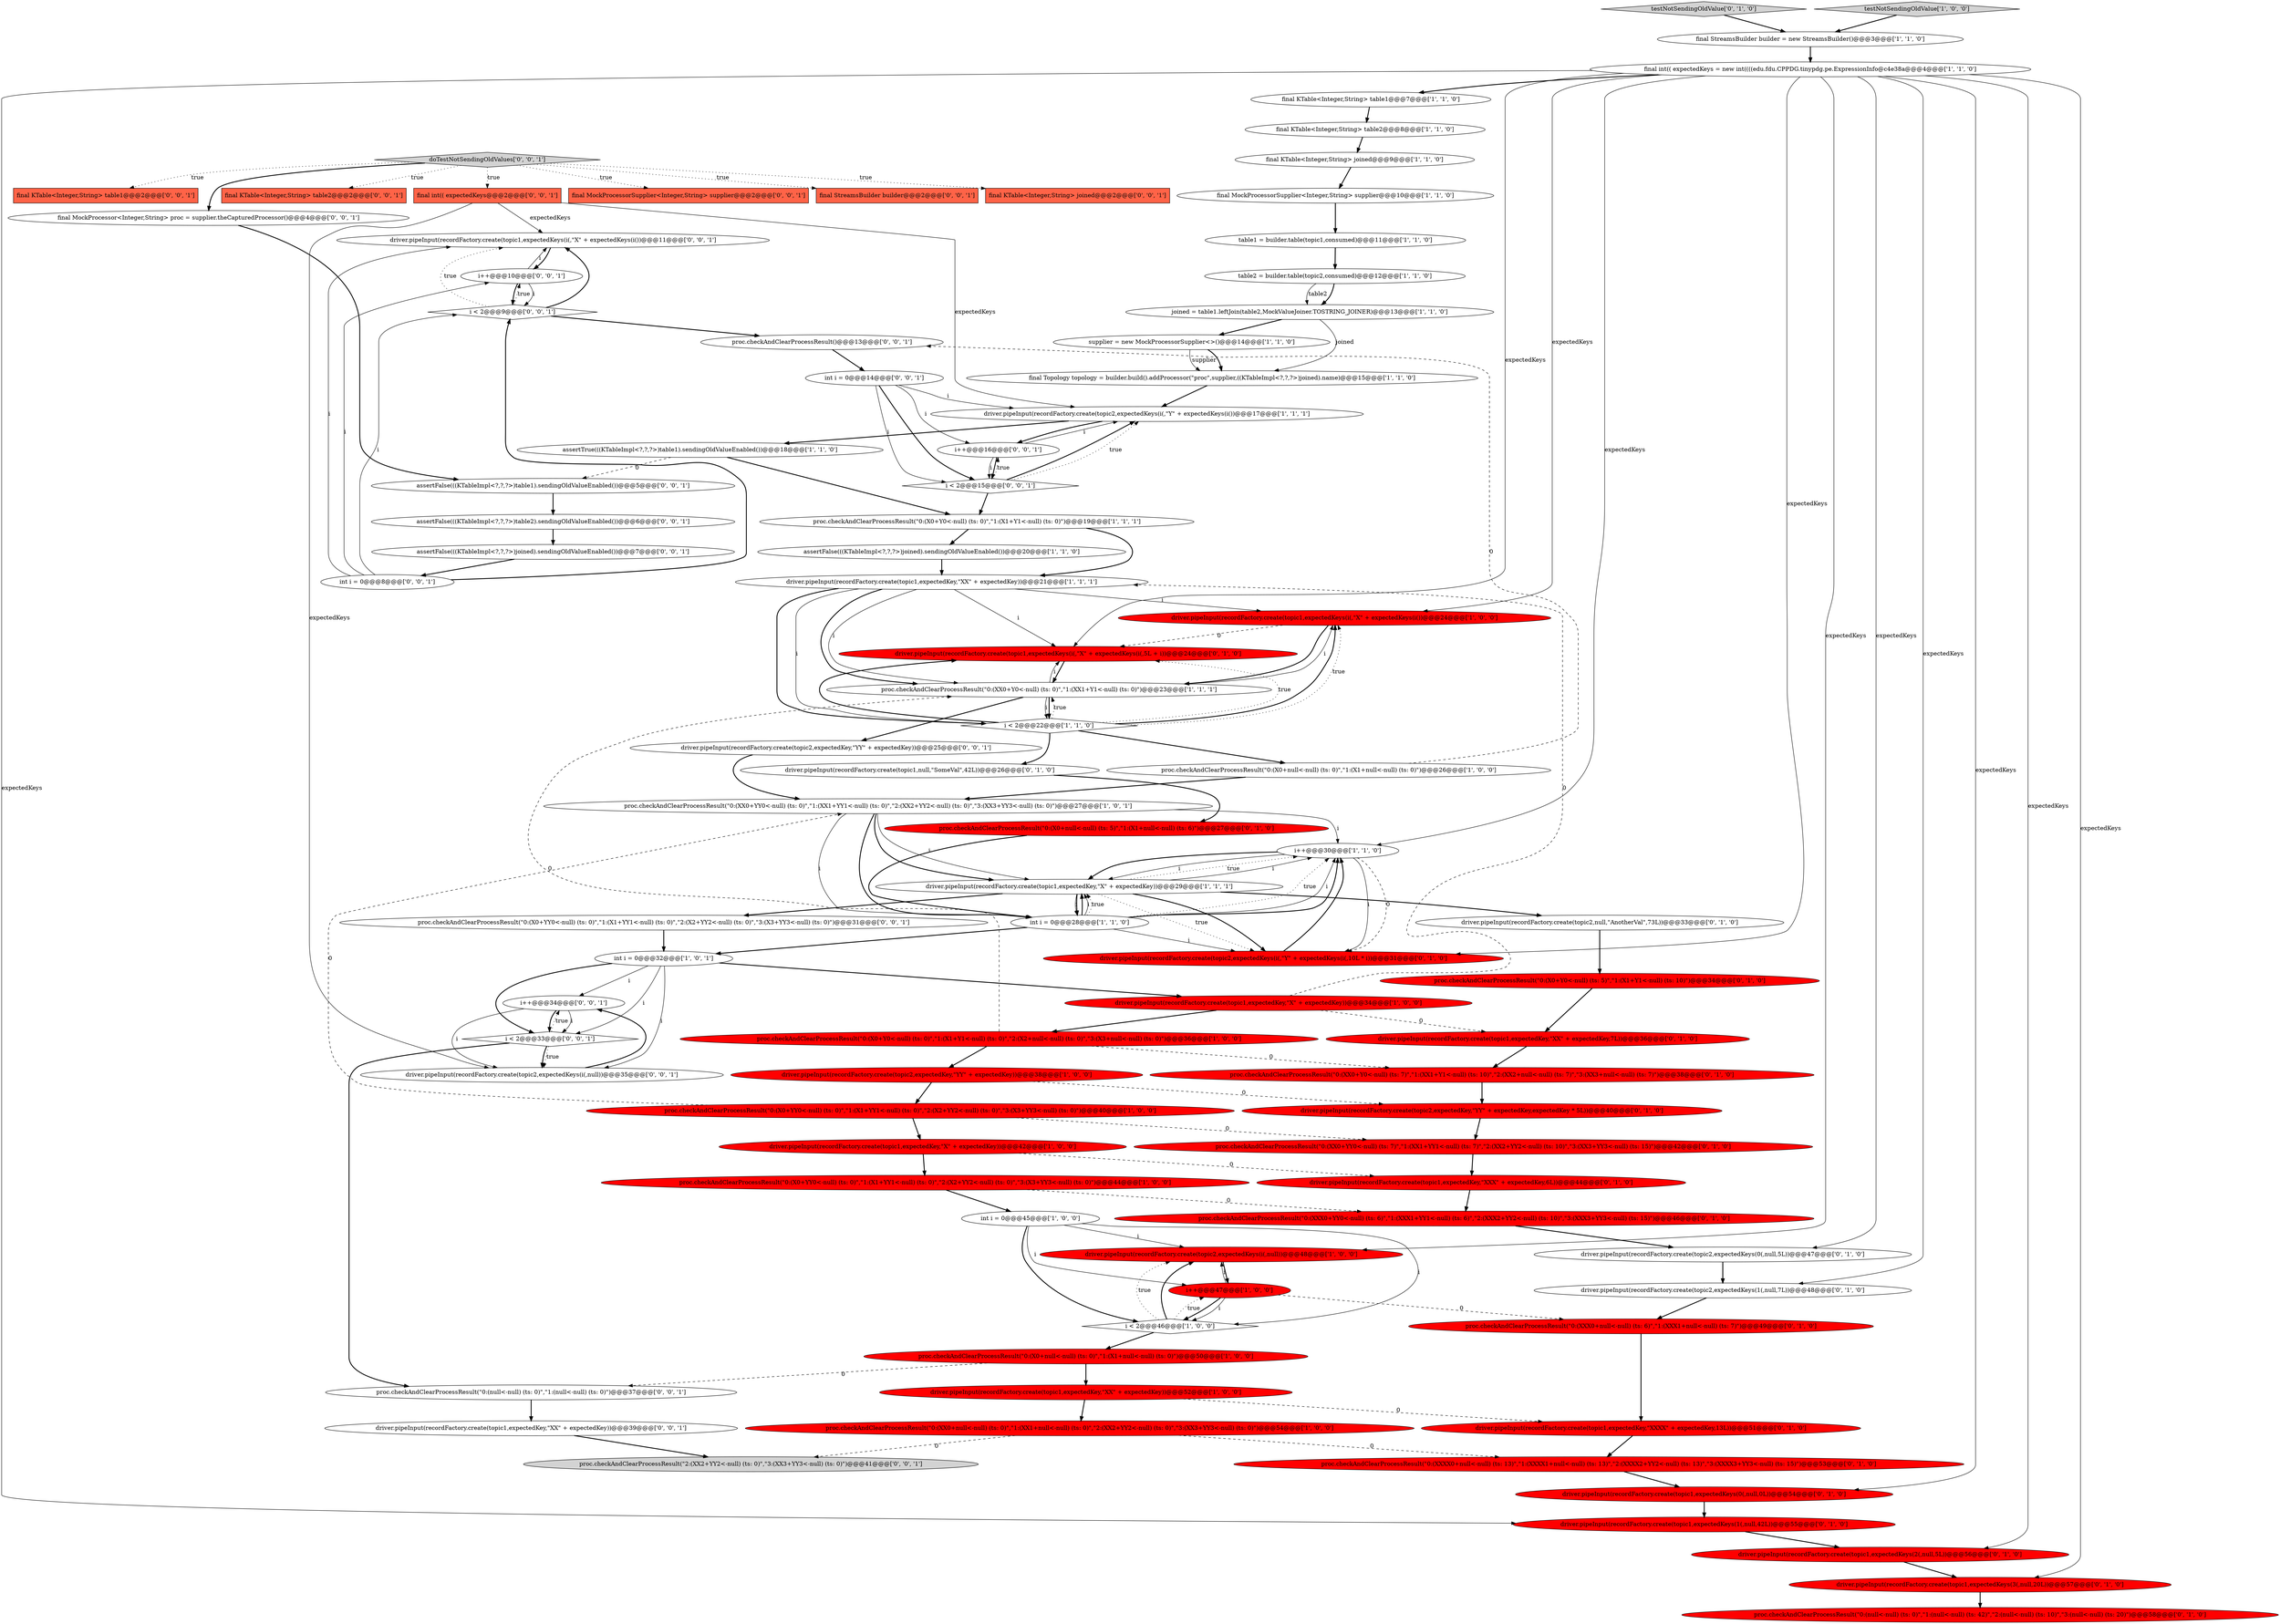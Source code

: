 digraph {
70 [style = filled, label = "final MockProcessorSupplier<Integer,String> supplier@@@2@@@['0', '0', '1']", fillcolor = tomato, shape = box image = "AAA0AAABBB3BBB"];
60 [style = filled, label = "driver.pipeInput(recordFactory.create(topic1,expectedKeys(1(,null,42L))@@@55@@@['0', '1', '0']", fillcolor = red, shape = ellipse image = "AAA1AAABBB2BBB"];
61 [style = filled, label = "proc.checkAndClearProcessResult(\"0:(XX0+Y0<-null) (ts: 7)\",\"1:(XX1+Y1<-null) (ts: 10)\",\"2:(XX2+null<-null) (ts: 7)\",\"3:(XX3+null<-null) (ts: 7)\")@@@38@@@['0', '1', '0']", fillcolor = red, shape = ellipse image = "AAA1AAABBB2BBB"];
72 [style = filled, label = "assertFalse(((KTableImpl<?,?,?>)table2).sendingOldValueEnabled())@@@6@@@['0', '0', '1']", fillcolor = white, shape = ellipse image = "AAA0AAABBB3BBB"];
74 [style = filled, label = "proc.checkAndClearProcessResult(\"0:(null<-null) (ts: 0)\",\"1:(null<-null) (ts: 0)\")@@@37@@@['0', '0', '1']", fillcolor = white, shape = ellipse image = "AAA0AAABBB3BBB"];
86 [style = filled, label = "final StreamsBuilder builder@@@2@@@['0', '0', '1']", fillcolor = tomato, shape = box image = "AAA0AAABBB3BBB"];
46 [style = filled, label = "driver.pipeInput(recordFactory.create(topic1,expectedKeys(0(,null,0L))@@@54@@@['0', '1', '0']", fillcolor = red, shape = ellipse image = "AAA1AAABBB2BBB"];
80 [style = filled, label = "doTestNotSendingOldValues['0', '0', '1']", fillcolor = lightgray, shape = diamond image = "AAA0AAABBB3BBB"];
18 [style = filled, label = "supplier = new MockProcessorSupplier<>()@@@14@@@['1', '1', '0']", fillcolor = white, shape = ellipse image = "AAA0AAABBB1BBB"];
54 [style = filled, label = "driver.pipeInput(recordFactory.create(topic1,expectedKey,\"XXXX\" + expectedKey,13L))@@@51@@@['0', '1', '0']", fillcolor = red, shape = ellipse image = "AAA1AAABBB2BBB"];
62 [style = filled, label = "i++@@@34@@@['0', '0', '1']", fillcolor = white, shape = ellipse image = "AAA0AAABBB3BBB"];
15 [style = filled, label = "proc.checkAndClearProcessResult(\"0:(X0+YY0<-null) (ts: 0)\",\"1:(X1+YY1<-null) (ts: 0)\",\"2:(X2+YY2<-null) (ts: 0)\",\"3:(X3+YY3<-null) (ts: 0)\")@@@40@@@['1', '0', '0']", fillcolor = red, shape = ellipse image = "AAA1AAABBB1BBB"];
85 [style = filled, label = "proc.checkAndClearProcessResult(\"0:(X0+YY0<-null) (ts: 0)\",\"1:(X1+YY1<-null) (ts: 0)\",\"2:(X2+YY2<-null) (ts: 0)\",\"3:(X3+YY3<-null) (ts: 0)\")@@@31@@@['0', '0', '1']", fillcolor = white, shape = ellipse image = "AAA0AAABBB3BBB"];
83 [style = filled, label = "int i = 0@@@14@@@['0', '0', '1']", fillcolor = white, shape = ellipse image = "AAA0AAABBB3BBB"];
2 [style = filled, label = "joined = table1.leftJoin(table2,MockValueJoiner.TOSTRING_JOINER)@@@13@@@['1', '1', '0']", fillcolor = white, shape = ellipse image = "AAA0AAABBB1BBB"];
75 [style = filled, label = "assertFalse(((KTableImpl<?,?,?>)table1).sendingOldValueEnabled())@@@5@@@['0', '0', '1']", fillcolor = white, shape = ellipse image = "AAA0AAABBB3BBB"];
24 [style = filled, label = "i++@@@30@@@['1', '1', '0']", fillcolor = white, shape = ellipse image = "AAA0AAABBB1BBB"];
43 [style = filled, label = "proc.checkAndClearProcessResult(\"0:(null<-null) (ts: 0)\",\"1:(null<-null) (ts: 42)\",\"2:(null<-null) (ts: 10)\",\"3:(null<-null) (ts: 20)\")@@@58@@@['0', '1', '0']", fillcolor = red, shape = ellipse image = "AAA1AAABBB2BBB"];
65 [style = filled, label = "final KTable<Integer,String> table2@@@2@@@['0', '0', '1']", fillcolor = tomato, shape = box image = "AAA0AAABBB3BBB"];
13 [style = filled, label = "driver.pipeInput(recordFactory.create(topic2,expectedKeys(i(,null))@@@48@@@['1', '0', '0']", fillcolor = red, shape = ellipse image = "AAA1AAABBB1BBB"];
38 [style = filled, label = "final StreamsBuilder builder = new StreamsBuilder()@@@3@@@['1', '1', '0']", fillcolor = white, shape = ellipse image = "AAA0AAABBB1BBB"];
77 [style = filled, label = "proc.checkAndClearProcessResult(\"2:(XX2+YY2<-null) (ts: 0)\",\"3:(XX3+YY3<-null) (ts: 0)\")@@@41@@@['0', '0', '1']", fillcolor = lightgray, shape = ellipse image = "AAA0AAABBB3BBB"];
23 [style = filled, label = "final MockProcessorSupplier<Integer,String> supplier@@@10@@@['1', '1', '0']", fillcolor = white, shape = ellipse image = "AAA0AAABBB1BBB"];
27 [style = filled, label = "final KTable<Integer,String> joined@@@9@@@['1', '1', '0']", fillcolor = white, shape = ellipse image = "AAA0AAABBB1BBB"];
12 [style = filled, label = "final KTable<Integer,String> table2@@@8@@@['1', '1', '0']", fillcolor = white, shape = ellipse image = "AAA0AAABBB1BBB"];
81 [style = filled, label = "driver.pipeInput(recordFactory.create(topic1,expectedKeys(i(,\"X\" + expectedKeys(i())@@@11@@@['0', '0', '1']", fillcolor = white, shape = ellipse image = "AAA0AAABBB3BBB"];
36 [style = filled, label = "int i = 0@@@28@@@['1', '1', '0']", fillcolor = white, shape = ellipse image = "AAA0AAABBB1BBB"];
25 [style = filled, label = "proc.checkAndClearProcessResult(\"0:(X0+Y0<-null) (ts: 0)\",\"1:(X1+Y1<-null) (ts: 0)\")@@@19@@@['1', '1', '1']", fillcolor = white, shape = ellipse image = "AAA0AAABBB1BBB"];
56 [style = filled, label = "driver.pipeInput(recordFactory.create(topic1,expectedKeys(3(,null,20L))@@@57@@@['0', '1', '0']", fillcolor = red, shape = ellipse image = "AAA1AAABBB2BBB"];
8 [style = filled, label = "int i = 0@@@32@@@['1', '0', '1']", fillcolor = white, shape = ellipse image = "AAA0AAABBB1BBB"];
22 [style = filled, label = "driver.pipeInput(recordFactory.create(topic2,expectedKey,\"YY\" + expectedKey))@@@38@@@['1', '0', '0']", fillcolor = red, shape = ellipse image = "AAA1AAABBB1BBB"];
28 [style = filled, label = "driver.pipeInput(recordFactory.create(topic1,expectedKey,\"XX\" + expectedKey))@@@52@@@['1', '0', '0']", fillcolor = red, shape = ellipse image = "AAA1AAABBB1BBB"];
10 [style = filled, label = "proc.checkAndClearProcessResult(\"0:(X0+Y0<-null) (ts: 0)\",\"1:(X1+Y1<-null) (ts: 0)\",\"2:(X2+null<-null) (ts: 0)\",\"3:(X3+null<-null) (ts: 0)\")@@@36@@@['1', '0', '0']", fillcolor = red, shape = ellipse image = "AAA1AAABBB1BBB"];
44 [style = filled, label = "proc.checkAndClearProcessResult(\"0:(XXX0+null<-null) (ts: 6)\",\"1:(XXX1+null<-null) (ts: 7)\")@@@49@@@['0', '1', '0']", fillcolor = red, shape = ellipse image = "AAA1AAABBB2BBB"];
26 [style = filled, label = "i < 2@@@46@@@['1', '0', '0']", fillcolor = white, shape = diamond image = "AAA0AAABBB1BBB"];
84 [style = filled, label = "driver.pipeInput(recordFactory.create(topic1,expectedKey,\"XX\" + expectedKey))@@@39@@@['0', '0', '1']", fillcolor = white, shape = ellipse image = "AAA0AAABBB3BBB"];
48 [style = filled, label = "driver.pipeInput(recordFactory.create(topic2,expectedKeys(i(,\"Y\" + expectedKeys(i(,10L * i))@@@31@@@['0', '1', '0']", fillcolor = red, shape = ellipse image = "AAA1AAABBB2BBB"];
14 [style = filled, label = "driver.pipeInput(recordFactory.create(topic2,expectedKeys(i(,\"Y\" + expectedKeys(i())@@@17@@@['1', '1', '1']", fillcolor = white, shape = ellipse image = "AAA0AAABBB1BBB"];
87 [style = filled, label = "i < 2@@@15@@@['0', '0', '1']", fillcolor = white, shape = diamond image = "AAA0AAABBB3BBB"];
55 [style = filled, label = "proc.checkAndClearProcessResult(\"0:(XXXX0+null<-null) (ts: 13)\",\"1:(XXXX1+null<-null) (ts: 13)\",\"2:(XXXX2+YY2<-null) (ts: 13)\",\"3:(XXXX3+YY3<-null) (ts: 15)\")@@@53@@@['0', '1', '0']", fillcolor = red, shape = ellipse image = "AAA1AAABBB2BBB"];
57 [style = filled, label = "proc.checkAndClearProcessResult(\"0:(XXX0+YY0<-null) (ts: 6)\",\"1:(XXX1+YY1<-null) (ts: 6)\",\"2:(XXX2+YY2<-null) (ts: 10)\",\"3:(XXX3+YY3<-null) (ts: 15)\")@@@46@@@['0', '1', '0']", fillcolor = red, shape = ellipse image = "AAA1AAABBB2BBB"];
58 [style = filled, label = "driver.pipeInput(recordFactory.create(topic1,expectedKeys(2(,null,5L))@@@56@@@['0', '1', '0']", fillcolor = red, shape = ellipse image = "AAA1AAABBB2BBB"];
73 [style = filled, label = "proc.checkAndClearProcessResult()@@@13@@@['0', '0', '1']", fillcolor = white, shape = ellipse image = "AAA0AAABBB3BBB"];
3 [style = filled, label = "i++@@@47@@@['1', '0', '0']", fillcolor = red, shape = ellipse image = "AAA1AAABBB1BBB"];
37 [style = filled, label = "driver.pipeInput(recordFactory.create(topic1,expectedKeys(i(,\"X\" + expectedKeys(i())@@@24@@@['1', '0', '0']", fillcolor = red, shape = ellipse image = "AAA1AAABBB1BBB"];
40 [style = filled, label = "driver.pipeInput(recordFactory.create(topic1,null,\"SomeVal\",42L))@@@26@@@['0', '1', '0']", fillcolor = white, shape = ellipse image = "AAA0AAABBB2BBB"];
63 [style = filled, label = "int i = 0@@@8@@@['0', '0', '1']", fillcolor = white, shape = ellipse image = "AAA0AAABBB3BBB"];
53 [style = filled, label = "driver.pipeInput(recordFactory.create(topic1,expectedKey,\"XX\" + expectedKey,7L))@@@36@@@['0', '1', '0']", fillcolor = red, shape = ellipse image = "AAA1AAABBB2BBB"];
64 [style = filled, label = "i++@@@10@@@['0', '0', '1']", fillcolor = white, shape = ellipse image = "AAA0AAABBB3BBB"];
88 [style = filled, label = "final int(( expectedKeys@@@2@@@['0', '0', '1']", fillcolor = tomato, shape = box image = "AAA0AAABBB3BBB"];
0 [style = filled, label = "driver.pipeInput(recordFactory.create(topic1,expectedKey,\"X\" + expectedKey))@@@34@@@['1', '0', '0']", fillcolor = red, shape = ellipse image = "AAA1AAABBB1BBB"];
39 [style = filled, label = "proc.checkAndClearProcessResult(\"0:(X0+null<-null) (ts: 5)\",\"1:(X1+null<-null) (ts: 6)\")@@@27@@@['0', '1', '0']", fillcolor = red, shape = ellipse image = "AAA1AAABBB2BBB"];
51 [style = filled, label = "driver.pipeInput(recordFactory.create(topic2,expectedKeys(0(,null,5L))@@@47@@@['0', '1', '0']", fillcolor = white, shape = ellipse image = "AAA0AAABBB2BBB"];
33 [style = filled, label = "driver.pipeInput(recordFactory.create(topic1,expectedKey,\"X\" + expectedKey))@@@29@@@['1', '1', '1']", fillcolor = white, shape = ellipse image = "AAA0AAABBB1BBB"];
71 [style = filled, label = "final KTable<Integer,String> joined@@@2@@@['0', '0', '1']", fillcolor = tomato, shape = box image = "AAA0AAABBB3BBB"];
49 [style = filled, label = "driver.pipeInput(recordFactory.create(topic2,null,\"AnotherVal\",73L))@@@33@@@['0', '1', '0']", fillcolor = white, shape = ellipse image = "AAA0AAABBB2BBB"];
67 [style = filled, label = "i++@@@16@@@['0', '0', '1']", fillcolor = white, shape = ellipse image = "AAA0AAABBB3BBB"];
79 [style = filled, label = "assertFalse(((KTableImpl<?,?,?>)joined).sendingOldValueEnabled())@@@7@@@['0', '0', '1']", fillcolor = white, shape = ellipse image = "AAA0AAABBB3BBB"];
19 [style = filled, label = "assertFalse(((KTableImpl<?,?,?>)joined).sendingOldValueEnabled())@@@20@@@['1', '1', '0']", fillcolor = white, shape = ellipse image = "AAA0AAABBB1BBB"];
32 [style = filled, label = "assertTrue(((KTableImpl<?,?,?>)table1).sendingOldValueEnabled())@@@18@@@['1', '1', '0']", fillcolor = white, shape = ellipse image = "AAA0AAABBB1BBB"];
35 [style = filled, label = "proc.checkAndClearProcessResult(\"0:(X0+null<-null) (ts: 0)\",\"1:(X1+null<-null) (ts: 0)\")@@@26@@@['1', '0', '0']", fillcolor = white, shape = ellipse image = "AAA0AAABBB1BBB"];
7 [style = filled, label = "i < 2@@@22@@@['1', '1', '0']", fillcolor = white, shape = diamond image = "AAA0AAABBB1BBB"];
6 [style = filled, label = "proc.checkAndClearProcessResult(\"0:(XX0+YY0<-null) (ts: 0)\",\"1:(XX1+YY1<-null) (ts: 0)\",\"2:(XX2+YY2<-null) (ts: 0)\",\"3:(XX3+YY3<-null) (ts: 0)\")@@@27@@@['1', '0', '1']", fillcolor = white, shape = ellipse image = "AAA0AAABBB1BBB"];
45 [style = filled, label = "driver.pipeInput(recordFactory.create(topic1,expectedKey,\"XXX\" + expectedKey,6L))@@@44@@@['0', '1', '0']", fillcolor = red, shape = ellipse image = "AAA1AAABBB2BBB"];
82 [style = filled, label = "i < 2@@@9@@@['0', '0', '1']", fillcolor = white, shape = diamond image = "AAA0AAABBB3BBB"];
29 [style = filled, label = "proc.checkAndClearProcessResult(\"0:(XX0+null<-null) (ts: 0)\",\"1:(XX1+null<-null) (ts: 0)\",\"2:(XX2+YY2<-null) (ts: 0)\",\"3:(XX3+YY3<-null) (ts: 0)\")@@@54@@@['1', '0', '0']", fillcolor = red, shape = ellipse image = "AAA1AAABBB1BBB"];
68 [style = filled, label = "driver.pipeInput(recordFactory.create(topic2,expectedKey,\"YY\" + expectedKey))@@@25@@@['0', '0', '1']", fillcolor = white, shape = ellipse image = "AAA0AAABBB3BBB"];
42 [style = filled, label = "driver.pipeInput(recordFactory.create(topic1,expectedKeys(i(,\"X\" + expectedKeys(i(,5L + i))@@@24@@@['0', '1', '0']", fillcolor = red, shape = ellipse image = "AAA1AAABBB2BBB"];
31 [style = filled, label = "table2 = builder.table(topic2,consumed)@@@12@@@['1', '1', '0']", fillcolor = white, shape = ellipse image = "AAA0AAABBB1BBB"];
20 [style = filled, label = "int i = 0@@@45@@@['1', '0', '0']", fillcolor = white, shape = ellipse image = "AAA0AAABBB1BBB"];
59 [style = filled, label = "driver.pipeInput(recordFactory.create(topic2,expectedKeys(1(,null,7L))@@@48@@@['0', '1', '0']", fillcolor = white, shape = ellipse image = "AAA0AAABBB2BBB"];
16 [style = filled, label = "final Topology topology = builder.build().addProcessor(\"proc\",supplier,((KTableImpl<?,?,?>)joined).name)@@@15@@@['1', '1', '0']", fillcolor = white, shape = ellipse image = "AAA0AAABBB1BBB"];
76 [style = filled, label = "final KTable<Integer,String> table1@@@2@@@['0', '0', '1']", fillcolor = tomato, shape = box image = "AAA0AAABBB3BBB"];
34 [style = filled, label = "driver.pipeInput(recordFactory.create(topic1,expectedKey,\"XX\" + expectedKey))@@@21@@@['1', '1', '1']", fillcolor = white, shape = ellipse image = "AAA0AAABBB1BBB"];
78 [style = filled, label = "driver.pipeInput(recordFactory.create(topic2,expectedKeys(i(,null))@@@35@@@['0', '0', '1']", fillcolor = white, shape = ellipse image = "AAA0AAABBB3BBB"];
4 [style = filled, label = "table1 = builder.table(topic1,consumed)@@@11@@@['1', '1', '0']", fillcolor = white, shape = ellipse image = "AAA0AAABBB1BBB"];
52 [style = filled, label = "proc.checkAndClearProcessResult(\"0:(X0+Y0<-null) (ts: 5)\",\"1:(X1+Y1<-null) (ts: 10)\")@@@34@@@['0', '1', '0']", fillcolor = red, shape = ellipse image = "AAA1AAABBB2BBB"];
69 [style = filled, label = "i < 2@@@33@@@['0', '0', '1']", fillcolor = white, shape = diamond image = "AAA0AAABBB3BBB"];
1 [style = filled, label = "proc.checkAndClearProcessResult(\"0:(X0+YY0<-null) (ts: 0)\",\"1:(X1+YY1<-null) (ts: 0)\",\"2:(X2+YY2<-null) (ts: 0)\",\"3:(X3+YY3<-null) (ts: 0)\")@@@44@@@['1', '0', '0']", fillcolor = red, shape = ellipse image = "AAA1AAABBB1BBB"];
21 [style = filled, label = "proc.checkAndClearProcessResult(\"0:(XX0+Y0<-null) (ts: 0)\",\"1:(XX1+Y1<-null) (ts: 0)\")@@@23@@@['1', '1', '1']", fillcolor = white, shape = ellipse image = "AAA0AAABBB1BBB"];
30 [style = filled, label = "final KTable<Integer,String> table1@@@7@@@['1', '1', '0']", fillcolor = white, shape = ellipse image = "AAA0AAABBB1BBB"];
47 [style = filled, label = "testNotSendingOldValue['0', '1', '0']", fillcolor = lightgray, shape = diamond image = "AAA0AAABBB2BBB"];
9 [style = filled, label = "proc.checkAndClearProcessResult(\"0:(X0+null<-null) (ts: 0)\",\"1:(X1+null<-null) (ts: 0)\")@@@50@@@['1', '0', '0']", fillcolor = red, shape = ellipse image = "AAA1AAABBB1BBB"];
66 [style = filled, label = "final MockProcessor<Integer,String> proc = supplier.theCapturedProcessor()@@@4@@@['0', '0', '1']", fillcolor = white, shape = ellipse image = "AAA0AAABBB3BBB"];
50 [style = filled, label = "proc.checkAndClearProcessResult(\"0:(XX0+YY0<-null) (ts: 7)\",\"1:(XX1+YY1<-null) (ts: 7)\",\"2:(XX2+YY2<-null) (ts: 10)\",\"3:(XX3+YY3<-null) (ts: 15)\")@@@42@@@['0', '1', '0']", fillcolor = red, shape = ellipse image = "AAA1AAABBB2BBB"];
41 [style = filled, label = "driver.pipeInput(recordFactory.create(topic2,expectedKey,\"YY\" + expectedKey,expectedKey * 5L))@@@40@@@['0', '1', '0']", fillcolor = red, shape = ellipse image = "AAA1AAABBB2BBB"];
17 [style = filled, label = "driver.pipeInput(recordFactory.create(topic1,expectedKey,\"X\" + expectedKey))@@@42@@@['1', '0', '0']", fillcolor = red, shape = ellipse image = "AAA1AAABBB1BBB"];
11 [style = filled, label = "final int(( expectedKeys = new int((((edu.fdu.CPPDG.tinypdg.pe.ExpressionInfo@c4e38a@@@4@@@['1', '1', '0']", fillcolor = white, shape = ellipse image = "AAA0AAABBB1BBB"];
5 [style = filled, label = "testNotSendingOldValue['1', '0', '0']", fillcolor = lightgray, shape = diamond image = "AAA0AAABBB1BBB"];
54->55 [style = bold, label=""];
34->7 [style = solid, label="i"];
84->77 [style = bold, label=""];
22->15 [style = bold, label=""];
80->71 [style = dotted, label="true"];
25->34 [style = bold, label=""];
20->26 [style = bold, label=""];
33->48 [style = dotted, label="true"];
7->35 [style = bold, label=""];
1->20 [style = bold, label=""];
83->14 [style = solid, label="i"];
26->9 [style = bold, label=""];
62->69 [style = solid, label="i"];
11->13 [style = solid, label="expectedKeys"];
64->81 [style = solid, label="i"];
26->13 [style = dotted, label="true"];
36->33 [style = bold, label=""];
5->38 [style = bold, label=""];
69->78 [style = bold, label=""];
82->64 [style = dotted, label="true"];
14->67 [style = bold, label=""];
11->59 [style = solid, label="expectedKeys"];
64->82 [style = solid, label="i"];
37->42 [style = dashed, label="0"];
45->57 [style = bold, label=""];
8->0 [style = bold, label=""];
15->17 [style = bold, label=""];
36->24 [style = bold, label=""];
9->74 [style = dashed, label="0"];
3->26 [style = solid, label="i"];
11->60 [style = solid, label="expectedKeys"];
1->57 [style = dashed, label="0"];
32->25 [style = bold, label=""];
25->19 [style = bold, label=""];
33->48 [style = bold, label=""];
50->45 [style = bold, label=""];
63->81 [style = solid, label="i"];
0->34 [style = dashed, label="0"];
16->14 [style = bold, label=""];
69->62 [style = dotted, label="true"];
42->21 [style = bold, label=""];
34->37 [style = solid, label="i"];
24->48 [style = solid, label="i"];
8->69 [style = solid, label="i"];
36->24 [style = dotted, label="true"];
2->16 [style = solid, label="joined"];
48->24 [style = bold, label=""];
34->21 [style = solid, label="i"];
22->41 [style = dashed, label="0"];
56->43 [style = bold, label=""];
6->36 [style = solid, label="i"];
80->86 [style = dotted, label="true"];
11->51 [style = solid, label="expectedKeys"];
19->34 [style = bold, label=""];
10->61 [style = dashed, label="0"];
80->76 [style = dotted, label="true"];
57->51 [style = bold, label=""];
38->11 [style = bold, label=""];
79->63 [style = bold, label=""];
88->78 [style = solid, label="expectedKeys"];
67->87 [style = bold, label=""];
24->48 [style = dashed, label="0"];
7->37 [style = bold, label=""];
37->21 [style = bold, label=""];
2->18 [style = bold, label=""];
31->2 [style = bold, label=""];
17->45 [style = dashed, label="0"];
3->13 [style = solid, label="i"];
26->3 [style = dotted, label="true"];
58->56 [style = bold, label=""];
7->42 [style = dotted, label="true"];
26->13 [style = bold, label=""];
15->50 [style = dashed, label="0"];
83->67 [style = solid, label="i"];
46->60 [style = bold, label=""];
80->66 [style = bold, label=""];
6->33 [style = solid, label="i"];
36->24 [style = solid, label="i"];
67->87 [style = solid, label="i"];
83->87 [style = solid, label="i"];
33->36 [style = bold, label=""];
88->81 [style = solid, label="expectedKeys"];
7->42 [style = bold, label=""];
21->7 [style = bold, label=""];
21->68 [style = bold, label=""];
59->44 [style = bold, label=""];
8->69 [style = bold, label=""];
11->56 [style = solid, label="expectedKeys"];
68->6 [style = bold, label=""];
7->21 [style = dotted, label="true"];
82->81 [style = dotted, label="true"];
32->75 [style = dashed, label="0"];
41->50 [style = bold, label=""];
11->30 [style = bold, label=""];
73->83 [style = bold, label=""];
87->25 [style = bold, label=""];
69->74 [style = bold, label=""];
28->29 [style = bold, label=""];
44->54 [style = bold, label=""];
64->82 [style = bold, label=""];
63->64 [style = solid, label="i"];
28->54 [style = dashed, label="0"];
61->41 [style = bold, label=""];
35->73 [style = dashed, label="0"];
20->3 [style = solid, label="i"];
17->1 [style = bold, label=""];
62->78 [style = solid, label="i"];
21->37 [style = solid, label="i"];
31->2 [style = solid, label="table2"];
74->84 [style = bold, label=""];
11->58 [style = solid, label="expectedKeys"];
34->42 [style = solid, label="i"];
3->26 [style = bold, label=""];
81->64 [style = bold, label=""];
80->65 [style = dotted, label="true"];
87->14 [style = bold, label=""];
21->7 [style = solid, label="i"];
8->78 [style = solid, label="i"];
29->77 [style = dashed, label="0"];
20->13 [style = solid, label="i"];
67->14 [style = solid, label="i"];
80->88 [style = dotted, label="true"];
9->28 [style = bold, label=""];
24->33 [style = bold, label=""];
4->31 [style = bold, label=""];
60->58 [style = bold, label=""];
30->12 [style = bold, label=""];
66->75 [style = bold, label=""];
40->39 [style = bold, label=""];
20->26 [style = solid, label="i"];
6->33 [style = bold, label=""];
87->67 [style = dotted, label="true"];
11->48 [style = solid, label="expectedKeys"];
11->24 [style = solid, label="expectedKeys"];
36->8 [style = bold, label=""];
33->24 [style = dotted, label="true"];
75->72 [style = bold, label=""];
24->33 [style = solid, label="i"];
11->37 [style = solid, label="expectedKeys"];
36->48 [style = solid, label="i"];
33->49 [style = bold, label=""];
78->62 [style = bold, label=""];
14->32 [style = bold, label=""];
18->16 [style = solid, label="supplier"];
62->69 [style = bold, label=""];
12->27 [style = bold, label=""];
36->33 [style = solid, label="i"];
7->40 [style = bold, label=""];
34->21 [style = bold, label=""];
82->81 [style = bold, label=""];
18->16 [style = bold, label=""];
10->22 [style = bold, label=""];
36->33 [style = dotted, label="true"];
53->61 [style = bold, label=""];
63->82 [style = bold, label=""];
69->78 [style = dotted, label="true"];
10->21 [style = dashed, label="0"];
52->53 [style = bold, label=""];
21->42 [style = solid, label="i"];
35->6 [style = bold, label=""];
8->62 [style = solid, label="i"];
33->24 [style = solid, label="i"];
23->4 [style = bold, label=""];
0->53 [style = dashed, label="0"];
34->7 [style = bold, label=""];
63->82 [style = solid, label="i"];
80->70 [style = dotted, label="true"];
3->44 [style = dashed, label="0"];
11->42 [style = solid, label="expectedKeys"];
29->55 [style = dashed, label="0"];
47->38 [style = bold, label=""];
6->24 [style = solid, label="i"];
6->36 [style = bold, label=""];
33->36 [style = solid, label="i"];
7->37 [style = dotted, label="true"];
51->59 [style = bold, label=""];
0->10 [style = bold, label=""];
88->14 [style = solid, label="expectedKeys"];
85->8 [style = bold, label=""];
55->46 [style = bold, label=""];
13->3 [style = bold, label=""];
49->52 [style = bold, label=""];
11->46 [style = solid, label="expectedKeys"];
15->6 [style = dashed, label="0"];
72->79 [style = bold, label=""];
27->23 [style = bold, label=""];
87->14 [style = dotted, label="true"];
39->36 [style = bold, label=""];
83->87 [style = bold, label=""];
82->73 [style = bold, label=""];
33->85 [style = bold, label=""];
}
